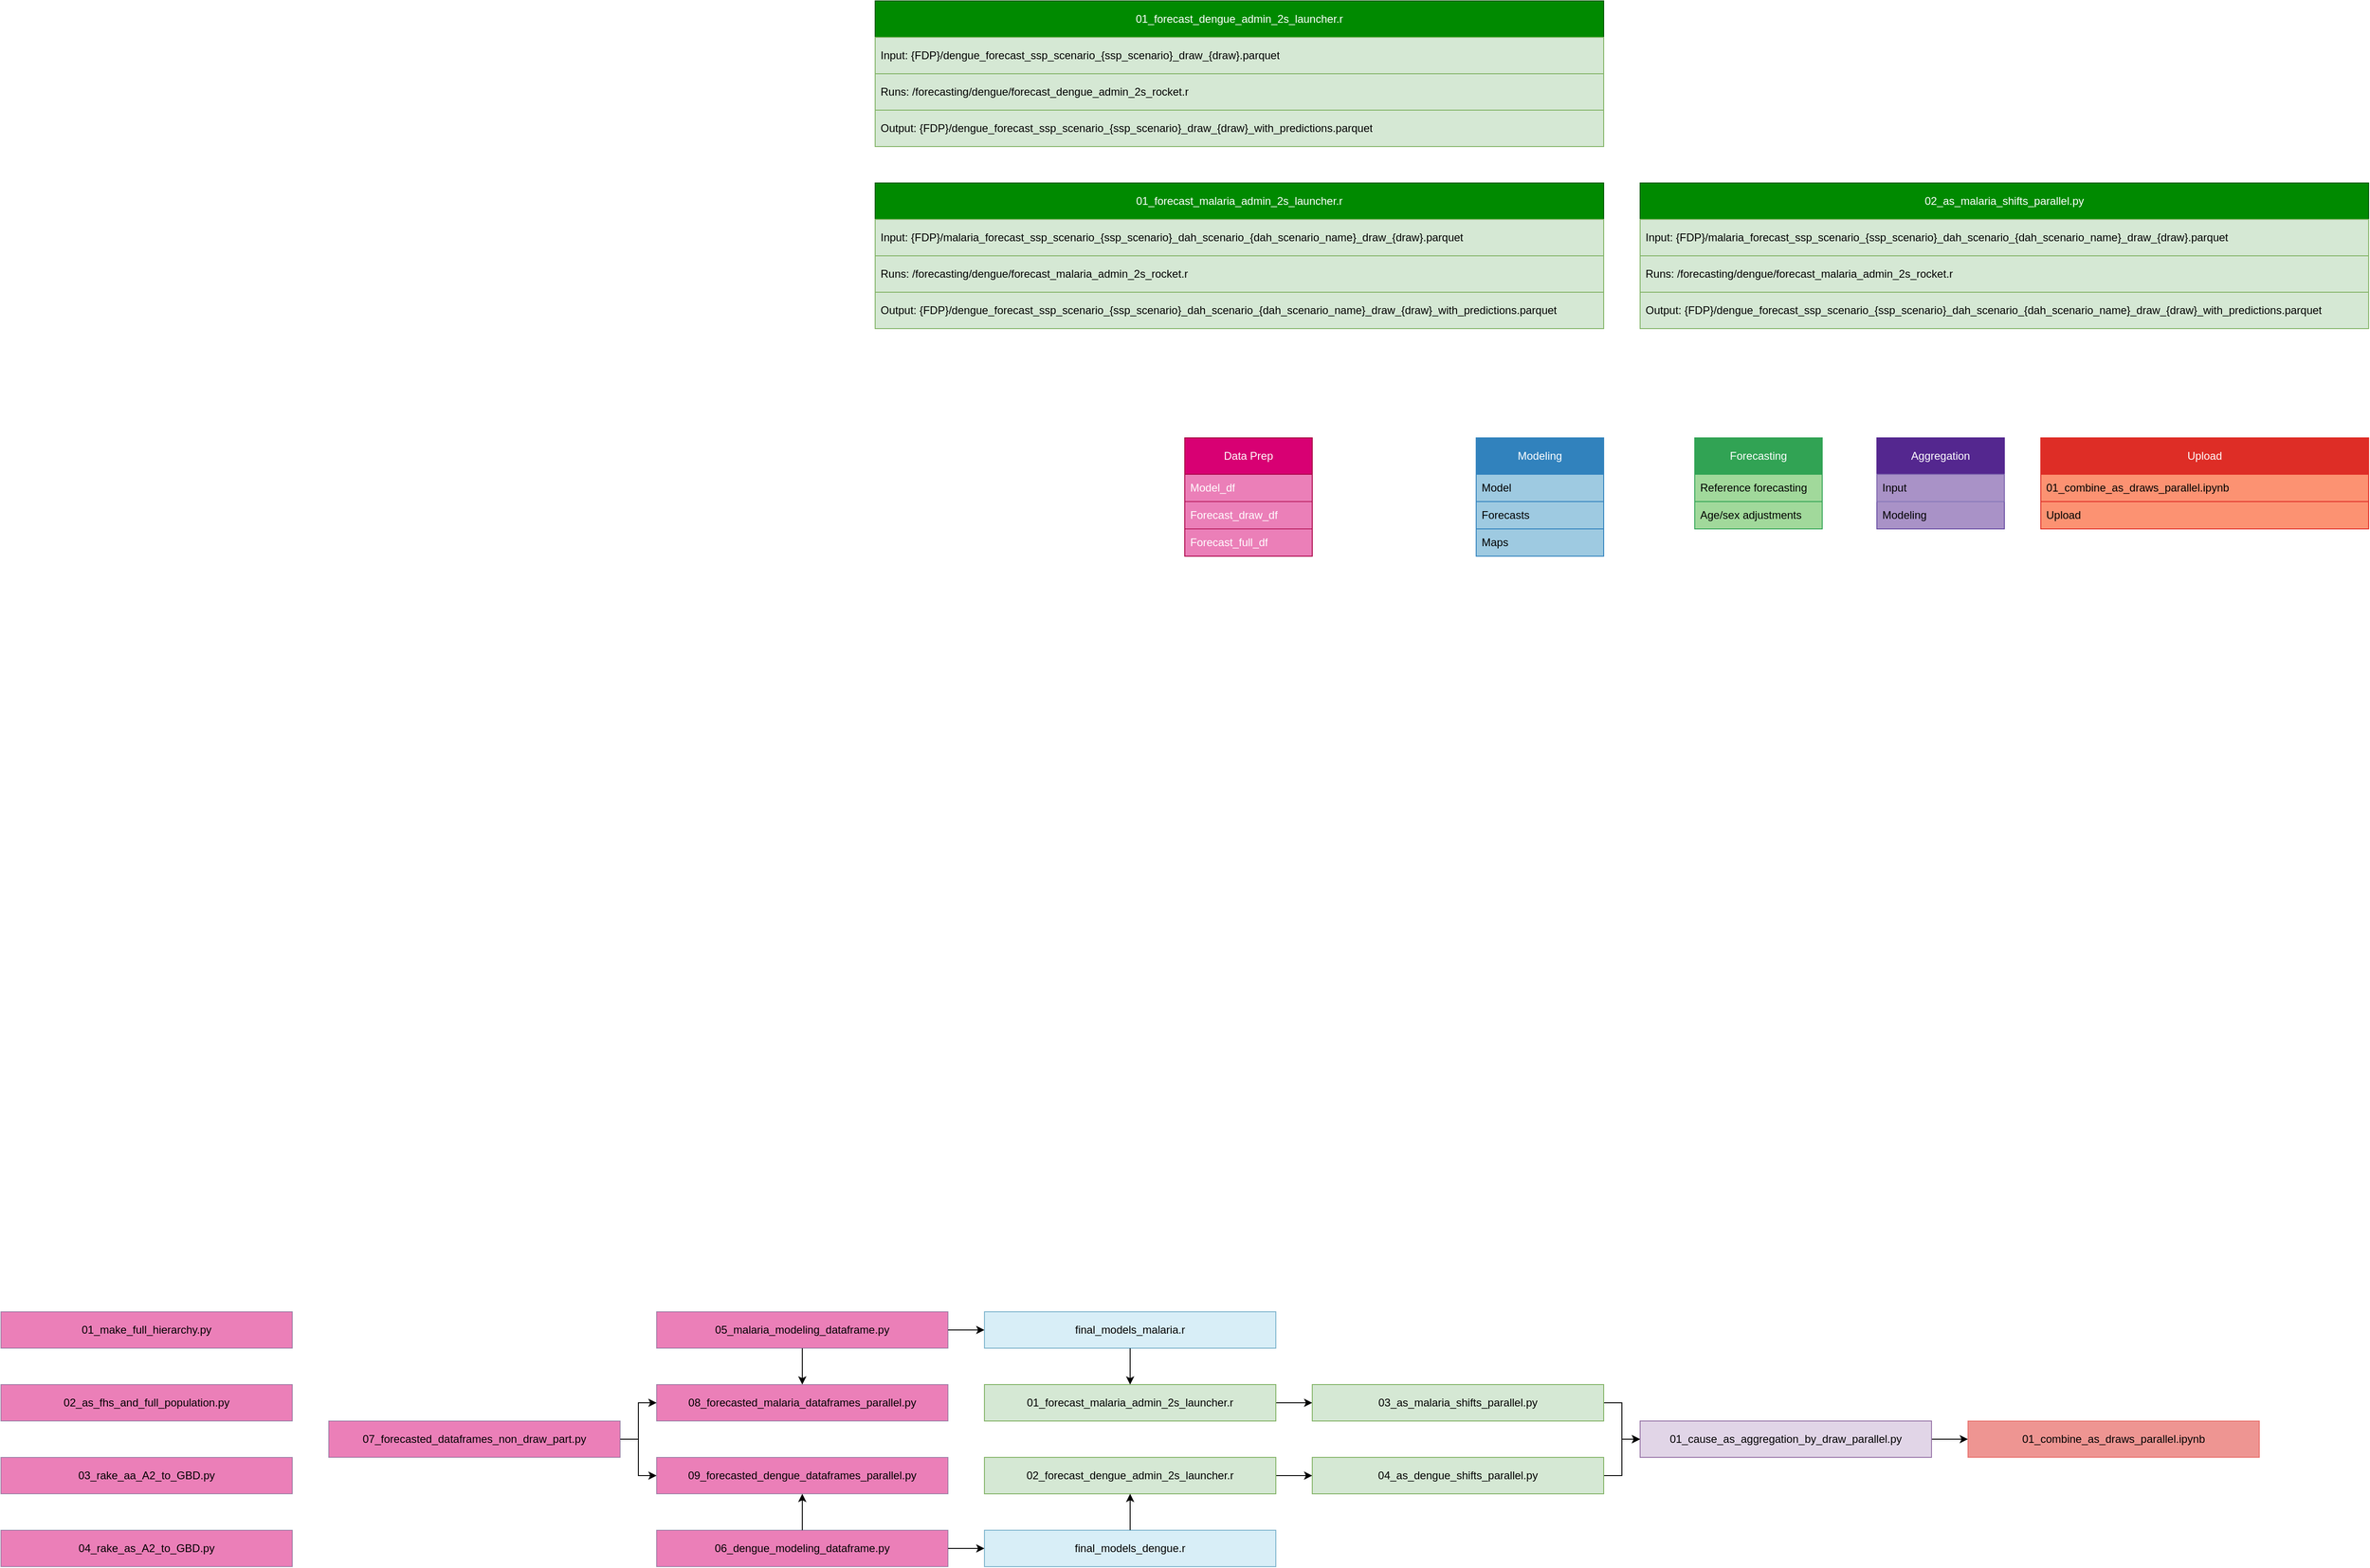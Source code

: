 <mxfile version="27.1.6">
  <diagram name="Page-1" id="wuSJqLB3nl6JY8MFXm-J">
    <mxGraphModel dx="4651" dy="2721" grid="1" gridSize="10" guides="1" tooltips="1" connect="1" arrows="1" fold="1" page="1" pageScale="1" pageWidth="850" pageHeight="1100" math="0" shadow="0">
      <root>
        <mxCell id="0" />
        <mxCell id="1" parent="0" />
        <mxCell id="Cs1OVYd5yVLJFfUxwkED-1" value="Forecasting" style="swimlane;fontStyle=0;childLayout=stackLayout;horizontal=1;startSize=40;horizontalStack=0;resizeParent=1;resizeParentMax=0;resizeLast=0;collapsible=1;marginBottom=0;whiteSpace=wrap;html=1;fillColor=#31A354;strokeColor=#31A354;fontColor=#ffffff;container=1;" parent="1" vertex="1">
          <mxGeometry x="980" y="40" width="140" height="100" as="geometry">
            <mxRectangle x="440" y="40" width="120" height="40" as="alternateBounds" />
          </mxGeometry>
        </mxCell>
        <mxCell id="Cs1OVYd5yVLJFfUxwkED-2" value="Reference forecasting" style="text;strokeColor=#31A354;fillColor=#A1D99B;align=left;verticalAlign=middle;spacingLeft=4;spacingRight=4;overflow=hidden;points=[[0,0.5],[1,0.5]];portConstraint=eastwest;rotatable=0;whiteSpace=wrap;html=1;" parent="Cs1OVYd5yVLJFfUxwkED-1" vertex="1">
          <mxGeometry y="40" width="140" height="30" as="geometry" />
        </mxCell>
        <mxCell id="Cs1OVYd5yVLJFfUxwkED-3" value="Age/sex adjustments" style="text;strokeColor=#31A354;fillColor=#A1D99B;align=left;verticalAlign=middle;spacingLeft=4;spacingRight=4;overflow=hidden;points=[[0,0.5],[1,0.5]];portConstraint=eastwest;rotatable=0;whiteSpace=wrap;html=1;" parent="Cs1OVYd5yVLJFfUxwkED-1" vertex="1">
          <mxGeometry y="70" width="140" height="30" as="geometry" />
        </mxCell>
        <mxCell id="Cs1OVYd5yVLJFfUxwkED-13" value="Modeling" style="swimlane;fontStyle=0;childLayout=stackLayout;horizontal=1;startSize=40;horizontalStack=0;resizeParent=1;resizeParentMax=0;resizeLast=0;collapsible=1;marginBottom=0;whiteSpace=wrap;html=1;fillColor=#3182BD;strokeColor=#3182BD;fontColor=#ffffff;container=1;" parent="1" vertex="1">
          <mxGeometry x="740" y="40" width="140" height="130" as="geometry">
            <mxRectangle x="1040" y="40" width="120" height="40" as="alternateBounds" />
          </mxGeometry>
        </mxCell>
        <mxCell id="Cs1OVYd5yVLJFfUxwkED-14" value="Model" style="text;strokeColor=#3182BD;fillColor=#9ECAE1;align=left;verticalAlign=middle;spacingLeft=4;spacingRight=4;overflow=hidden;points=[[0,0.5],[1,0.5]];portConstraint=eastwest;rotatable=0;whiteSpace=wrap;html=1;" parent="Cs1OVYd5yVLJFfUxwkED-13" vertex="1">
          <mxGeometry y="40" width="140" height="30" as="geometry" />
        </mxCell>
        <mxCell id="Cs1OVYd5yVLJFfUxwkED-15" value="Forecasts" style="text;strokeColor=#3182BD;fillColor=#9ECAE1;align=left;verticalAlign=middle;spacingLeft=4;spacingRight=4;overflow=hidden;points=[[0,0.5],[1,0.5]];portConstraint=eastwest;rotatable=0;whiteSpace=wrap;html=1;" parent="Cs1OVYd5yVLJFfUxwkED-13" vertex="1">
          <mxGeometry y="70" width="140" height="30" as="geometry" />
        </mxCell>
        <mxCell id="Cs1OVYd5yVLJFfUxwkED-16" value="Maps" style="text;strokeColor=#3182BD;fillColor=#9ECAE1;align=left;verticalAlign=middle;spacingLeft=4;spacingRight=4;overflow=hidden;points=[[0,0.5],[1,0.5]];portConstraint=eastwest;rotatable=0;whiteSpace=wrap;html=1;" parent="Cs1OVYd5yVLJFfUxwkED-13" vertex="1">
          <mxGeometry y="100" width="140" height="30" as="geometry" />
        </mxCell>
        <mxCell id="Cs1OVYd5yVLJFfUxwkED-17" value="Aggregation" style="swimlane;fontStyle=0;childLayout=stackLayout;horizontal=1;startSize=40;horizontalStack=0;resizeParent=1;resizeParentMax=0;resizeLast=0;collapsible=1;marginBottom=0;whiteSpace=wrap;html=1;fillColor=#54278F;strokeColor=#54278F;fontColor=#ffffff;container=1;" parent="1" vertex="1">
          <mxGeometry x="1180" y="40" width="140" height="100" as="geometry">
            <mxRectangle x="840" y="40" width="120" height="40" as="alternateBounds" />
          </mxGeometry>
        </mxCell>
        <mxCell id="Cs1OVYd5yVLJFfUxwkED-18" value="Input" style="text;strokeColor=#9E9AC8;fillColor=#54278F;align=left;verticalAlign=middle;spacingLeft=4;spacingRight=4;overflow=hidden;points=[[0,0.5],[1,0.5]];portConstraint=eastwest;rotatable=0;whiteSpace=wrap;html=1;opacity=50;" parent="Cs1OVYd5yVLJFfUxwkED-17" vertex="1">
          <mxGeometry y="40" width="140" height="30" as="geometry" />
        </mxCell>
        <mxCell id="Cs1OVYd5yVLJFfUxwkED-19" value="Modeling" style="text;strokeColor=#756BB1;fillColor=#54278F;align=left;verticalAlign=middle;spacingLeft=4;spacingRight=4;overflow=hidden;points=[[0,0.5],[1,0.5]];portConstraint=eastwest;rotatable=0;whiteSpace=wrap;html=1;opacity=50;" parent="Cs1OVYd5yVLJFfUxwkED-17" vertex="1">
          <mxGeometry y="70" width="140" height="30" as="geometry" />
        </mxCell>
        <mxCell id="Cs1OVYd5yVLJFfUxwkED-22" value="Upload" style="swimlane;fontStyle=0;childLayout=stackLayout;horizontal=1;startSize=40;horizontalStack=0;resizeParent=1;resizeParentMax=0;resizeLast=0;collapsible=1;marginBottom=0;whiteSpace=wrap;html=1;fillColor=#DE2D26;strokeColor=#DE2D26;fontColor=#ffffff;container=1;" parent="1" vertex="1">
          <mxGeometry x="1360" y="40" width="360" height="100" as="geometry">
            <mxRectangle x="640" y="40" width="120" height="40" as="alternateBounds" />
          </mxGeometry>
        </mxCell>
        <mxCell id="Cs1OVYd5yVLJFfUxwkED-23" value="&lt;span style=&quot;text-align: center;&quot;&gt;01_combine_as_draws_parallel.ipynb&lt;/span&gt;" style="text;strokeColor=#DE2D26;fillColor=#FC9272;align=left;verticalAlign=middle;spacingLeft=4;spacingRight=4;overflow=hidden;points=[[0,0.5],[1,0.5]];portConstraint=eastwest;rotatable=0;whiteSpace=wrap;html=1;" parent="Cs1OVYd5yVLJFfUxwkED-22" vertex="1">
          <mxGeometry y="40" width="360" height="30" as="geometry" />
        </mxCell>
        <mxCell id="Cs1OVYd5yVLJFfUxwkED-24" value="Upload" style="text;strokeColor=#DE2D26;fillColor=#FC9272;align=left;verticalAlign=middle;spacingLeft=4;spacingRight=4;overflow=hidden;points=[[0,0.5],[1,0.5]];portConstraint=eastwest;rotatable=0;whiteSpace=wrap;html=1;" parent="Cs1OVYd5yVLJFfUxwkED-22" vertex="1">
          <mxGeometry y="70" width="360" height="30" as="geometry" />
        </mxCell>
        <mxCell id="Cs1OVYd5yVLJFfUxwkED-27" value="Data Prep" style="swimlane;fontStyle=0;childLayout=stackLayout;horizontal=1;startSize=40;horizontalStack=0;resizeParent=1;resizeParentMax=0;resizeLast=0;collapsible=1;marginBottom=0;whiteSpace=wrap;html=1;fillColor=#d80073;strokeColor=#A50040;fontColor=#ffffff;" parent="1" vertex="1">
          <mxGeometry x="420" y="40" width="140" height="130" as="geometry">
            <mxRectangle x="40" y="40" width="120" height="40" as="alternateBounds" />
          </mxGeometry>
        </mxCell>
        <mxCell id="Cs1OVYd5yVLJFfUxwkED-29" value="Model_df" style="text;strokeColor=#A50040;fillColor=#d80073;align=left;verticalAlign=middle;spacingLeft=4;spacingRight=4;overflow=hidden;points=[[0,0.5],[1,0.5]];portConstraint=eastwest;rotatable=0;whiteSpace=wrap;html=1;fontColor=#ffffff;opacity=50;" parent="Cs1OVYd5yVLJFfUxwkED-27" vertex="1">
          <mxGeometry y="40" width="140" height="30" as="geometry" />
        </mxCell>
        <mxCell id="Cs1OVYd5yVLJFfUxwkED-28" value="Forecast_draw_df" style="text;strokeColor=#A50040;fillColor=#d80073;align=left;verticalAlign=middle;spacingLeft=4;spacingRight=4;overflow=hidden;points=[[0,0.5],[1,0.5]];portConstraint=eastwest;rotatable=0;whiteSpace=wrap;html=1;fontColor=#ffffff;opacity=50;" parent="Cs1OVYd5yVLJFfUxwkED-27" vertex="1">
          <mxGeometry y="70" width="140" height="30" as="geometry" />
        </mxCell>
        <mxCell id="Cs1OVYd5yVLJFfUxwkED-33" value="Forecast_full_df" style="text;strokeColor=#A50040;fillColor=#d80073;align=left;verticalAlign=middle;spacingLeft=4;spacingRight=4;overflow=hidden;points=[[0,0.5],[1,0.5]];portConstraint=eastwest;rotatable=0;whiteSpace=wrap;html=1;fontColor=#ffffff;opacity=50;" parent="Cs1OVYd5yVLJFfUxwkED-27" vertex="1">
          <mxGeometry y="100" width="140" height="30" as="geometry" />
        </mxCell>
        <mxCell id="P4oIJ3CgS1AJP2-OAXij-1" value="01_forecast_dengue_admin_2s_launcher.r" style="swimlane;fontStyle=0;childLayout=stackLayout;horizontal=1;startSize=40;horizontalStack=0;resizeParent=1;resizeParentMax=0;resizeLast=0;collapsible=1;marginBottom=0;whiteSpace=wrap;html=1;fillColor=#008a00;strokeColor=#005700;fontColor=#ffffff;" vertex="1" parent="1">
          <mxGeometry x="80" y="-440" width="800" height="160" as="geometry" />
        </mxCell>
        <mxCell id="P4oIJ3CgS1AJP2-OAXij-2" value="Input:&amp;nbsp;{FDP}/dengue_forecast_ssp_scenario_{ssp_scenario}_draw_{draw}.parquet" style="text;strokeColor=#82b366;fillColor=#d5e8d4;align=left;verticalAlign=middle;spacingLeft=4;spacingRight=4;overflow=hidden;points=[[0,0.5],[1,0.5]];portConstraint=eastwest;rotatable=0;whiteSpace=wrap;html=1;" vertex="1" parent="P4oIJ3CgS1AJP2-OAXij-1">
          <mxGeometry y="40" width="800" height="40" as="geometry" />
        </mxCell>
        <mxCell id="P4oIJ3CgS1AJP2-OAXij-3" value="Runs: /forecasting/dengue/forecast_dengue_admin_2s_rocket.r" style="text;strokeColor=#82b366;fillColor=#d5e8d4;align=left;verticalAlign=middle;spacingLeft=4;spacingRight=4;overflow=hidden;points=[[0,0.5],[1,0.5]];portConstraint=eastwest;rotatable=0;whiteSpace=wrap;html=1;" vertex="1" parent="P4oIJ3CgS1AJP2-OAXij-1">
          <mxGeometry y="80" width="800" height="40" as="geometry" />
        </mxCell>
        <mxCell id="P4oIJ3CgS1AJP2-OAXij-4" value="Output:&amp;nbsp;{FDP}/dengue_forecast_ssp_scenario_{ssp_scenario}_draw_{draw}_with_predictions.parquet" style="text;strokeColor=#82b366;fillColor=#d5e8d4;align=left;verticalAlign=middle;spacingLeft=4;spacingRight=4;overflow=hidden;points=[[0,0.5],[1,0.5]];portConstraint=eastwest;rotatable=0;whiteSpace=wrap;html=1;" vertex="1" parent="P4oIJ3CgS1AJP2-OAXij-1">
          <mxGeometry y="120" width="800" height="40" as="geometry" />
        </mxCell>
        <mxCell id="P4oIJ3CgS1AJP2-OAXij-5" value="01_forecast_malaria_admin_2s_launcher.r" style="swimlane;fontStyle=0;childLayout=stackLayout;horizontal=1;startSize=40;horizontalStack=0;resizeParent=1;resizeParentMax=0;resizeLast=0;collapsible=1;marginBottom=0;whiteSpace=wrap;html=1;fillColor=#008a00;strokeColor=#005700;fontColor=#ffffff;" vertex="1" parent="1">
          <mxGeometry x="80" y="-240" width="800" height="160" as="geometry" />
        </mxCell>
        <mxCell id="P4oIJ3CgS1AJP2-OAXij-6" value="Input:&amp;nbsp;{FDP}/malaria_forecast_ssp_scenario_{ssp_scenario}_dah_scenario_{dah_scenario_name}_draw_{draw}.parquet" style="text;strokeColor=#82b366;fillColor=#d5e8d4;align=left;verticalAlign=middle;spacingLeft=4;spacingRight=4;overflow=hidden;points=[[0,0.5],[1,0.5]];portConstraint=eastwest;rotatable=0;whiteSpace=wrap;html=1;" vertex="1" parent="P4oIJ3CgS1AJP2-OAXij-5">
          <mxGeometry y="40" width="800" height="40" as="geometry" />
        </mxCell>
        <mxCell id="P4oIJ3CgS1AJP2-OAXij-7" value="Runs: /forecasting/dengue/forecast_malaria_admin_2s_rocket.r" style="text;strokeColor=#82b366;fillColor=#d5e8d4;align=left;verticalAlign=middle;spacingLeft=4;spacingRight=4;overflow=hidden;points=[[0,0.5],[1,0.5]];portConstraint=eastwest;rotatable=0;whiteSpace=wrap;html=1;" vertex="1" parent="P4oIJ3CgS1AJP2-OAXij-5">
          <mxGeometry y="80" width="800" height="40" as="geometry" />
        </mxCell>
        <mxCell id="P4oIJ3CgS1AJP2-OAXij-8" value="Output:&amp;nbsp;{FDP}/dengue_forecast_ssp_scenario_{ssp_scenario}_dah_scenario_{dah_scenario_name}_draw_{draw}_with_predictions.parquet" style="text;strokeColor=#82b366;fillColor=#d5e8d4;align=left;verticalAlign=middle;spacingLeft=4;spacingRight=4;overflow=hidden;points=[[0,0.5],[1,0.5]];portConstraint=eastwest;rotatable=0;whiteSpace=wrap;html=1;" vertex="1" parent="P4oIJ3CgS1AJP2-OAXij-5">
          <mxGeometry y="120" width="800" height="40" as="geometry" />
        </mxCell>
        <mxCell id="P4oIJ3CgS1AJP2-OAXij-9" value="02_as_malaria_shifts_parallel.py" style="swimlane;fontStyle=0;childLayout=stackLayout;horizontal=1;startSize=40;horizontalStack=0;resizeParent=1;resizeParentMax=0;resizeLast=0;collapsible=1;marginBottom=0;whiteSpace=wrap;html=1;fillColor=#008a00;strokeColor=#005700;fontColor=#ffffff;" vertex="1" parent="1">
          <mxGeometry x="920" y="-240" width="800" height="160" as="geometry" />
        </mxCell>
        <mxCell id="P4oIJ3CgS1AJP2-OAXij-10" value="Input:&amp;nbsp;{FDP}/malaria_forecast_ssp_scenario_{ssp_scenario}_dah_scenario_{dah_scenario_name}_draw_{draw}.parquet" style="text;strokeColor=#82b366;fillColor=#d5e8d4;align=left;verticalAlign=middle;spacingLeft=4;spacingRight=4;overflow=hidden;points=[[0,0.5],[1,0.5]];portConstraint=eastwest;rotatable=0;whiteSpace=wrap;html=1;" vertex="1" parent="P4oIJ3CgS1AJP2-OAXij-9">
          <mxGeometry y="40" width="800" height="40" as="geometry" />
        </mxCell>
        <mxCell id="P4oIJ3CgS1AJP2-OAXij-11" value="Runs: /forecasting/dengue/forecast_malaria_admin_2s_rocket.r" style="text;strokeColor=#82b366;fillColor=#d5e8d4;align=left;verticalAlign=middle;spacingLeft=4;spacingRight=4;overflow=hidden;points=[[0,0.5],[1,0.5]];portConstraint=eastwest;rotatable=0;whiteSpace=wrap;html=1;" vertex="1" parent="P4oIJ3CgS1AJP2-OAXij-9">
          <mxGeometry y="80" width="800" height="40" as="geometry" />
        </mxCell>
        <mxCell id="P4oIJ3CgS1AJP2-OAXij-12" value="Output:&amp;nbsp;{FDP}/dengue_forecast_ssp_scenario_{ssp_scenario}_dah_scenario_{dah_scenario_name}_draw_{draw}_with_predictions.parquet" style="text;strokeColor=#82b366;fillColor=#d5e8d4;align=left;verticalAlign=middle;spacingLeft=4;spacingRight=4;overflow=hidden;points=[[0,0.5],[1,0.5]];portConstraint=eastwest;rotatable=0;whiteSpace=wrap;html=1;" vertex="1" parent="P4oIJ3CgS1AJP2-OAXij-9">
          <mxGeometry y="120" width="800" height="40" as="geometry" />
        </mxCell>
        <mxCell id="P4oIJ3CgS1AJP2-OAXij-25" style="edgeStyle=orthogonalEdgeStyle;rounded=0;orthogonalLoop=1;jettySize=auto;html=1;exitX=1;exitY=0.5;exitDx=0;exitDy=0;entryX=0;entryY=0.5;entryDx=0;entryDy=0;" edge="1" parent="1" source="P4oIJ3CgS1AJP2-OAXij-13" target="P4oIJ3CgS1AJP2-OAXij-14">
          <mxGeometry relative="1" as="geometry" />
        </mxCell>
        <mxCell id="P4oIJ3CgS1AJP2-OAXij-13" value="01_forecast_malaria_admin_2s_launcher.r" style="rounded=0;whiteSpace=wrap;html=1;fillColor=#d5e8d4;strokeColor=#82b366;" vertex="1" parent="1">
          <mxGeometry x="200" y="1080" width="320" height="40" as="geometry" />
        </mxCell>
        <mxCell id="P4oIJ3CgS1AJP2-OAXij-24" style="edgeStyle=orthogonalEdgeStyle;rounded=0;orthogonalLoop=1;jettySize=auto;html=1;exitX=1;exitY=0.5;exitDx=0;exitDy=0;entryX=0;entryY=0.5;entryDx=0;entryDy=0;" edge="1" parent="1" source="P4oIJ3CgS1AJP2-OAXij-14" target="P4oIJ3CgS1AJP2-OAXij-16">
          <mxGeometry relative="1" as="geometry" />
        </mxCell>
        <mxCell id="P4oIJ3CgS1AJP2-OAXij-14" value="03_as_malaria_shifts_parallel.py" style="rounded=0;whiteSpace=wrap;html=1;fillColor=#d5e8d4;strokeColor=#82b366;" vertex="1" parent="1">
          <mxGeometry x="560" y="1080" width="320" height="40" as="geometry" />
        </mxCell>
        <mxCell id="P4oIJ3CgS1AJP2-OAXij-20" style="edgeStyle=orthogonalEdgeStyle;rounded=0;orthogonalLoop=1;jettySize=auto;html=1;exitX=1;exitY=0.5;exitDx=0;exitDy=0;entryX=0;entryY=0.5;entryDx=0;entryDy=0;" edge="1" parent="1" source="P4oIJ3CgS1AJP2-OAXij-16" target="P4oIJ3CgS1AJP2-OAXij-17">
          <mxGeometry relative="1" as="geometry" />
        </mxCell>
        <mxCell id="P4oIJ3CgS1AJP2-OAXij-16" value="01_cause_as_aggregation_by_draw_parallel.py" style="rounded=0;whiteSpace=wrap;html=1;fillColor=#e1d5e7;strokeColor=#9673a6;" vertex="1" parent="1">
          <mxGeometry x="920" y="1120" width="320" height="40" as="geometry" />
        </mxCell>
        <mxCell id="P4oIJ3CgS1AJP2-OAXij-17" value="01_combine_as_draws_parallel.ipynb" style="rounded=0;whiteSpace=wrap;html=1;fillColor=#DE2D26;strokeColor=#DE2D26;opacity=50;" vertex="1" parent="1">
          <mxGeometry x="1280" y="1120" width="320" height="40" as="geometry" />
        </mxCell>
        <mxCell id="P4oIJ3CgS1AJP2-OAXij-26" style="edgeStyle=orthogonalEdgeStyle;rounded=0;orthogonalLoop=1;jettySize=auto;html=1;exitX=1;exitY=0.5;exitDx=0;exitDy=0;entryX=0;entryY=0.5;entryDx=0;entryDy=0;" edge="1" parent="1" source="P4oIJ3CgS1AJP2-OAXij-18" target="P4oIJ3CgS1AJP2-OAXij-19">
          <mxGeometry relative="1" as="geometry" />
        </mxCell>
        <mxCell id="P4oIJ3CgS1AJP2-OAXij-18" value="02_forecast_dengue_admin_2s_launcher.r" style="rounded=0;whiteSpace=wrap;html=1;fillColor=#d5e8d4;strokeColor=#82b366;" vertex="1" parent="1">
          <mxGeometry x="200" y="1160" width="320" height="40" as="geometry" />
        </mxCell>
        <mxCell id="P4oIJ3CgS1AJP2-OAXij-23" style="edgeStyle=orthogonalEdgeStyle;rounded=0;orthogonalLoop=1;jettySize=auto;html=1;exitX=1;exitY=0.5;exitDx=0;exitDy=0;entryX=0;entryY=0.5;entryDx=0;entryDy=0;" edge="1" parent="1" source="P4oIJ3CgS1AJP2-OAXij-19" target="P4oIJ3CgS1AJP2-OAXij-16">
          <mxGeometry relative="1" as="geometry" />
        </mxCell>
        <mxCell id="P4oIJ3CgS1AJP2-OAXij-19" value="04_as_dengue_shifts_parallel.py" style="rounded=0;whiteSpace=wrap;html=1;fillColor=#d5e8d4;strokeColor=#82b366;" vertex="1" parent="1">
          <mxGeometry x="560" y="1160" width="320" height="40" as="geometry" />
        </mxCell>
        <mxCell id="P4oIJ3CgS1AJP2-OAXij-27" value="08_forecasted_malaria_dataframes_parallel.py" style="rounded=0;whiteSpace=wrap;html=1;fillColor=#D80073;strokeColor=#56517e;opacity=50;" vertex="1" parent="1">
          <mxGeometry x="-160" y="1080" width="320" height="40" as="geometry" />
        </mxCell>
        <mxCell id="P4oIJ3CgS1AJP2-OAXij-28" value="09_forecasted_dengue_dataframes_parallel.py" style="rounded=0;whiteSpace=wrap;html=1;fillColor=#D80073;strokeColor=#56517e;opacity=50;" vertex="1" parent="1">
          <mxGeometry x="-160" y="1160" width="320" height="40" as="geometry" />
        </mxCell>
        <mxCell id="P4oIJ3CgS1AJP2-OAXij-31" style="edgeStyle=orthogonalEdgeStyle;rounded=0;orthogonalLoop=1;jettySize=auto;html=1;entryX=0;entryY=0.5;entryDx=0;entryDy=0;" edge="1" parent="1" source="P4oIJ3CgS1AJP2-OAXij-29" target="P4oIJ3CgS1AJP2-OAXij-27">
          <mxGeometry relative="1" as="geometry" />
        </mxCell>
        <mxCell id="P4oIJ3CgS1AJP2-OAXij-32" style="edgeStyle=orthogonalEdgeStyle;rounded=0;orthogonalLoop=1;jettySize=auto;html=1;entryX=0;entryY=0.5;entryDx=0;entryDy=0;" edge="1" parent="1" source="P4oIJ3CgS1AJP2-OAXij-29" target="P4oIJ3CgS1AJP2-OAXij-28">
          <mxGeometry relative="1" as="geometry" />
        </mxCell>
        <mxCell id="P4oIJ3CgS1AJP2-OAXij-29" value="07_forecasted_dataframes_non_draw_part.py" style="rounded=0;whiteSpace=wrap;html=1;fillColor=#D80073;strokeColor=#56517e;opacity=50;" vertex="1" parent="1">
          <mxGeometry x="-520" y="1120" width="320" height="40" as="geometry" />
        </mxCell>
        <mxCell id="P4oIJ3CgS1AJP2-OAXij-33" style="edgeStyle=orthogonalEdgeStyle;rounded=0;orthogonalLoop=1;jettySize=auto;html=1;entryX=0.5;entryY=1;entryDx=0;entryDy=0;" edge="1" parent="1" source="P4oIJ3CgS1AJP2-OAXij-30" target="P4oIJ3CgS1AJP2-OAXij-28">
          <mxGeometry relative="1" as="geometry" />
        </mxCell>
        <mxCell id="P4oIJ3CgS1AJP2-OAXij-35" style="edgeStyle=orthogonalEdgeStyle;rounded=0;orthogonalLoop=1;jettySize=auto;html=1;exitX=1;exitY=0.5;exitDx=0;exitDy=0;entryX=0;entryY=0.5;entryDx=0;entryDy=0;" edge="1" parent="1" source="P4oIJ3CgS1AJP2-OAXij-30" target="P4oIJ3CgS1AJP2-OAXij-34">
          <mxGeometry relative="1" as="geometry" />
        </mxCell>
        <mxCell id="P4oIJ3CgS1AJP2-OAXij-30" value="06_dengue_modeling_dataframe.py" style="rounded=0;whiteSpace=wrap;html=1;fillColor=#D80073;strokeColor=#56517e;opacity=50;" vertex="1" parent="1">
          <mxGeometry x="-160" y="1240" width="320" height="40" as="geometry" />
        </mxCell>
        <mxCell id="P4oIJ3CgS1AJP2-OAXij-36" style="edgeStyle=orthogonalEdgeStyle;rounded=0;orthogonalLoop=1;jettySize=auto;html=1;entryX=0.5;entryY=1;entryDx=0;entryDy=0;" edge="1" parent="1" source="P4oIJ3CgS1AJP2-OAXij-34" target="P4oIJ3CgS1AJP2-OAXij-18">
          <mxGeometry relative="1" as="geometry" />
        </mxCell>
        <mxCell id="P4oIJ3CgS1AJP2-OAXij-34" value="final_models_dengue.r" style="rounded=0;whiteSpace=wrap;html=1;fillColor=#b1ddf0;strokeColor=#10739e;opacity=50;" vertex="1" parent="1">
          <mxGeometry x="200" y="1240" width="320" height="40" as="geometry" />
        </mxCell>
        <mxCell id="P4oIJ3CgS1AJP2-OAXij-37" style="edgeStyle=orthogonalEdgeStyle;rounded=0;orthogonalLoop=1;jettySize=auto;html=1;exitX=1;exitY=0.5;exitDx=0;exitDy=0;entryX=0;entryY=0.5;entryDx=0;entryDy=0;" edge="1" parent="1" source="P4oIJ3CgS1AJP2-OAXij-38" target="P4oIJ3CgS1AJP2-OAXij-39">
          <mxGeometry relative="1" as="geometry" />
        </mxCell>
        <mxCell id="P4oIJ3CgS1AJP2-OAXij-40" style="edgeStyle=orthogonalEdgeStyle;rounded=0;orthogonalLoop=1;jettySize=auto;html=1;entryX=0.5;entryY=0;entryDx=0;entryDy=0;" edge="1" parent="1" source="P4oIJ3CgS1AJP2-OAXij-38" target="P4oIJ3CgS1AJP2-OAXij-27">
          <mxGeometry relative="1" as="geometry" />
        </mxCell>
        <mxCell id="P4oIJ3CgS1AJP2-OAXij-38" value="05_malaria_modeling_dataframe.py" style="rounded=0;whiteSpace=wrap;html=1;fillColor=#D80073;strokeColor=#56517e;opacity=50;" vertex="1" parent="1">
          <mxGeometry x="-160" y="1000" width="320" height="40" as="geometry" />
        </mxCell>
        <mxCell id="P4oIJ3CgS1AJP2-OAXij-41" style="edgeStyle=orthogonalEdgeStyle;rounded=0;orthogonalLoop=1;jettySize=auto;html=1;entryX=0.5;entryY=0;entryDx=0;entryDy=0;" edge="1" parent="1" source="P4oIJ3CgS1AJP2-OAXij-39" target="P4oIJ3CgS1AJP2-OAXij-13">
          <mxGeometry relative="1" as="geometry" />
        </mxCell>
        <mxCell id="P4oIJ3CgS1AJP2-OAXij-39" value="final_models_malaria.r" style="rounded=0;whiteSpace=wrap;html=1;fillColor=#b1ddf0;strokeColor=#10739e;opacity=50;" vertex="1" parent="1">
          <mxGeometry x="200" y="1000" width="320" height="40" as="geometry" />
        </mxCell>
        <mxCell id="P4oIJ3CgS1AJP2-OAXij-42" value="02_as_fhs_and_full_population.py" style="rounded=0;whiteSpace=wrap;html=1;fillColor=#D80073;strokeColor=#56517e;opacity=50;" vertex="1" parent="1">
          <mxGeometry x="-880" y="1080" width="320" height="40" as="geometry" />
        </mxCell>
        <mxCell id="P4oIJ3CgS1AJP2-OAXij-43" value="03_rake_aa_A2_to_GBD.py" style="rounded=0;whiteSpace=wrap;html=1;fillColor=#D80073;strokeColor=#56517e;opacity=50;" vertex="1" parent="1">
          <mxGeometry x="-880" y="1160" width="320" height="40" as="geometry" />
        </mxCell>
        <mxCell id="P4oIJ3CgS1AJP2-OAXij-44" value="01_make_full_hierarchy.py" style="rounded=0;whiteSpace=wrap;html=1;fillColor=#D80073;strokeColor=#56517e;opacity=50;" vertex="1" parent="1">
          <mxGeometry x="-880" y="1000" width="320" height="40" as="geometry" />
        </mxCell>
        <mxCell id="P4oIJ3CgS1AJP2-OAXij-45" value="04_rake_as_A2_to_GBD.py" style="rounded=0;whiteSpace=wrap;html=1;fillColor=#D80073;strokeColor=#56517e;opacity=50;" vertex="1" parent="1">
          <mxGeometry x="-880" y="1240" width="320" height="40" as="geometry" />
        </mxCell>
      </root>
    </mxGraphModel>
  </diagram>
</mxfile>
